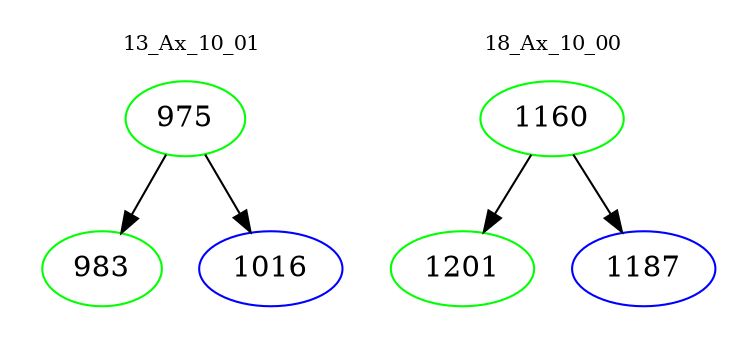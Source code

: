 digraph{
subgraph cluster_0 {
color = white
label = "13_Ax_10_01";
fontsize=10;
T0_975 [label="975", color="green"]
T0_975 -> T0_983 [color="black"]
T0_983 [label="983", color="green"]
T0_975 -> T0_1016 [color="black"]
T0_1016 [label="1016", color="blue"]
}
subgraph cluster_1 {
color = white
label = "18_Ax_10_00";
fontsize=10;
T1_1160 [label="1160", color="green"]
T1_1160 -> T1_1201 [color="black"]
T1_1201 [label="1201", color="green"]
T1_1160 -> T1_1187 [color="black"]
T1_1187 [label="1187", color="blue"]
}
}
